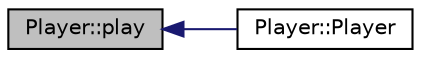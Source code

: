 digraph "Player::play"
{
  edge [fontname="Helvetica",fontsize="10",labelfontname="Helvetica",labelfontsize="10"];
  node [fontname="Helvetica",fontsize="10",shape=record];
  rankdir="LR";
  Node10 [label="Player::play",height=0.2,width=0.4,color="black", fillcolor="grey75", style="filled", fontcolor="black"];
  Node10 -> Node11 [dir="back",color="midnightblue",fontsize="10",style="solid",fontname="Helvetica"];
  Node11 [label="Player::Player",height=0.2,width=0.4,color="black", fillcolor="white", style="filled",URL="$class_player.html#a9254d78bab5919f1ce71366b498791a5"];
}
